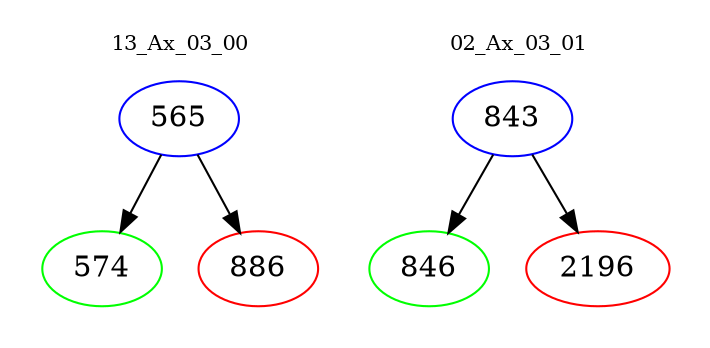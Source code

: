 digraph{
subgraph cluster_0 {
color = white
label = "13_Ax_03_00";
fontsize=10;
T0_565 [label="565", color="blue"]
T0_565 -> T0_574 [color="black"]
T0_574 [label="574", color="green"]
T0_565 -> T0_886 [color="black"]
T0_886 [label="886", color="red"]
}
subgraph cluster_1 {
color = white
label = "02_Ax_03_01";
fontsize=10;
T1_843 [label="843", color="blue"]
T1_843 -> T1_846 [color="black"]
T1_846 [label="846", color="green"]
T1_843 -> T1_2196 [color="black"]
T1_2196 [label="2196", color="red"]
}
}
